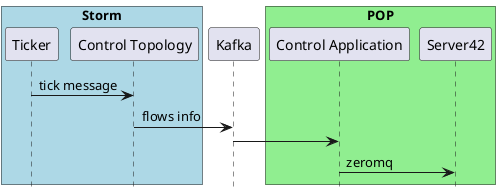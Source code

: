 @startuml
hide footbox

box "Storm" #LightBlue
participant "Ticker" as TI
participant "Control Topology" as CT
end box

participant "Kafka" as KF

box "POP" #LightGreen
participant "Control Application" as CA
participant "Server42" as S42
end box

TI -> CT : tick message
CT -> KF : flows info


KF -> CA
CA -> S42 : zeromq
@enduml
